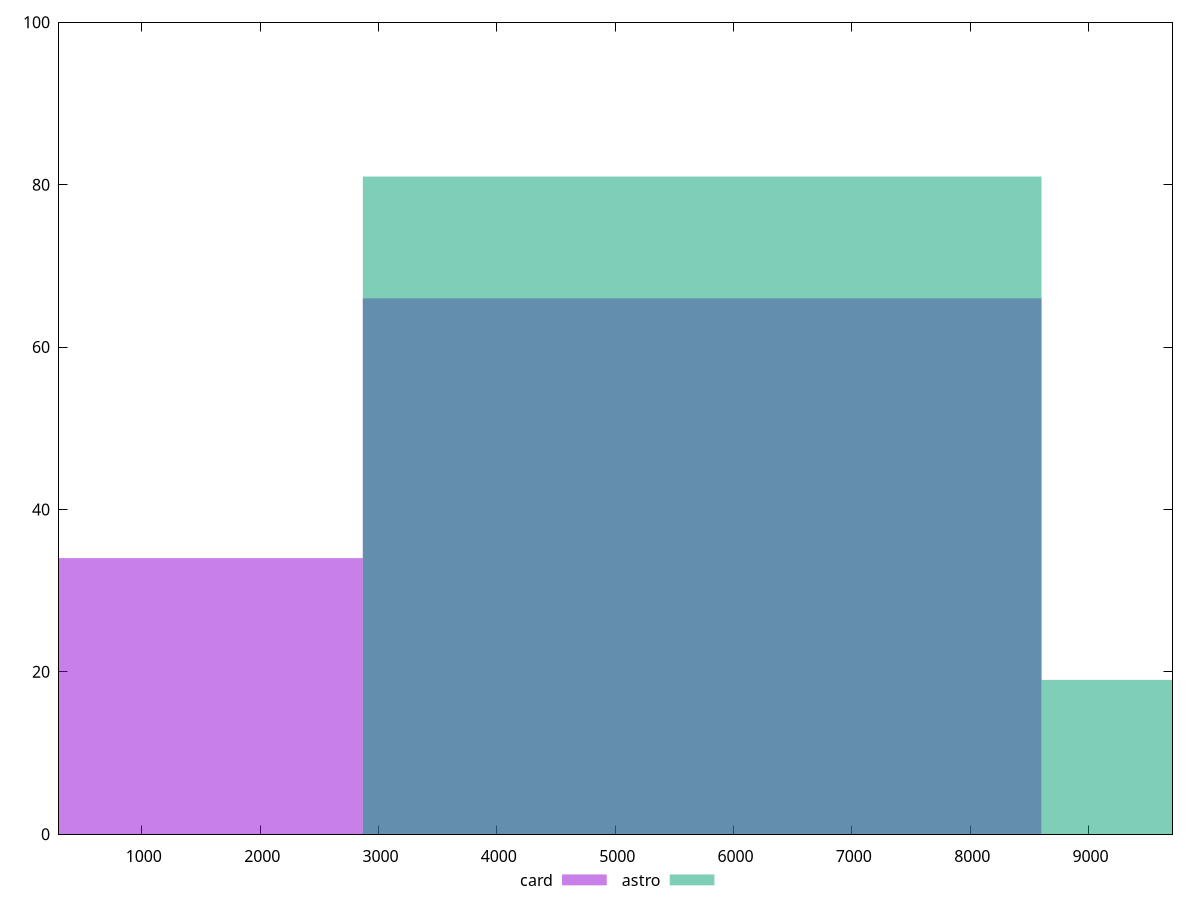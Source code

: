 reset

$card <<EOF
5735.181275362287 66
0 34
EOF

$astro <<EOF
5735.181275362287 81
11470.362550724574 19
EOF

set key outside below
set boxwidth 5735.181275362287
set xrange [300:9710]
set yrange [0:100]
set trange [0:100]
set style fill transparent solid 0.5 noborder
set terminal svg size 640, 500 enhanced background rgb 'white'
set output "reports/report_00028_2021-02-24T12-49-42.674Z/uses-text-compression/comparison/histogram/2_vs_3.svg"

plot $card title "card" with boxes, \
     $astro title "astro" with boxes

reset
